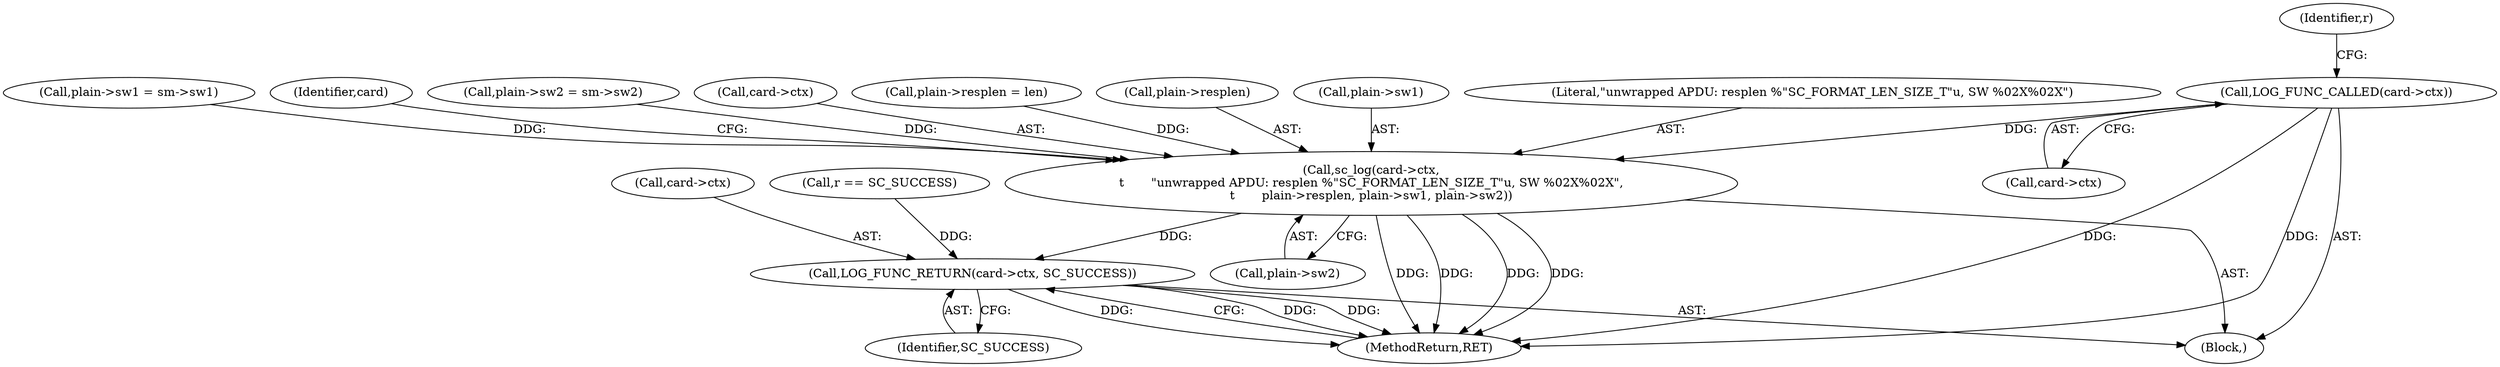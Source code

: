 digraph "0_OpenSC_360e95d45ac4123255a4c796db96337f332160ad#diff-d643a0fa169471dbf2912f4866dc49c5_1@pointer" {
"1000128" [label="(Call,LOG_FUNC_CALLED(card->ctx))"];
"1000211" [label="(Call,sc_log(card->ctx,\n\t       \"unwrapped APDU: resplen %\"SC_FORMAT_LEN_SIZE_T\"u, SW %02X%02X\",\n\t       plain->resplen, plain->sw1, plain->sw2))"];
"1000225" [label="(Call,LOG_FUNC_RETURN(card->ctx, SC_SUCCESS))"];
"1000227" [label="(Identifier,card)"];
"1000133" [label="(Identifier,r)"];
"1000204" [label="(Call,plain->sw2 = sm->sw2)"];
"1000229" [label="(Identifier,SC_SUCCESS)"];
"1000143" [label="(Call,r == SC_SUCCESS)"];
"1000212" [label="(Call,card->ctx)"];
"1000192" [label="(Call,plain->resplen = len)"];
"1000225" [label="(Call,LOG_FUNC_RETURN(card->ctx, SC_SUCCESS))"];
"1000230" [label="(MethodReturn,RET)"];
"1000216" [label="(Call,plain->resplen)"];
"1000128" [label="(Call,LOG_FUNC_CALLED(card->ctx))"];
"1000226" [label="(Call,card->ctx)"];
"1000211" [label="(Call,sc_log(card->ctx,\n\t       \"unwrapped APDU: resplen %\"SC_FORMAT_LEN_SIZE_T\"u, SW %02X%02X\",\n\t       plain->resplen, plain->sw1, plain->sw2))"];
"1000222" [label="(Call,plain->sw2)"];
"1000219" [label="(Call,plain->sw1)"];
"1000104" [label="(Block,)"];
"1000129" [label="(Call,card->ctx)"];
"1000215" [label="(Literal,\"unwrapped APDU: resplen %\"SC_FORMAT_LEN_SIZE_T\"u, SW %02X%02X\")"];
"1000197" [label="(Call,plain->sw1 = sm->sw1)"];
"1000128" -> "1000104"  [label="AST: "];
"1000128" -> "1000129"  [label="CFG: "];
"1000129" -> "1000128"  [label="AST: "];
"1000133" -> "1000128"  [label="CFG: "];
"1000128" -> "1000230"  [label="DDG: "];
"1000128" -> "1000230"  [label="DDG: "];
"1000128" -> "1000211"  [label="DDG: "];
"1000211" -> "1000104"  [label="AST: "];
"1000211" -> "1000222"  [label="CFG: "];
"1000212" -> "1000211"  [label="AST: "];
"1000215" -> "1000211"  [label="AST: "];
"1000216" -> "1000211"  [label="AST: "];
"1000219" -> "1000211"  [label="AST: "];
"1000222" -> "1000211"  [label="AST: "];
"1000227" -> "1000211"  [label="CFG: "];
"1000211" -> "1000230"  [label="DDG: "];
"1000211" -> "1000230"  [label="DDG: "];
"1000211" -> "1000230"  [label="DDG: "];
"1000211" -> "1000230"  [label="DDG: "];
"1000192" -> "1000211"  [label="DDG: "];
"1000197" -> "1000211"  [label="DDG: "];
"1000204" -> "1000211"  [label="DDG: "];
"1000211" -> "1000225"  [label="DDG: "];
"1000225" -> "1000104"  [label="AST: "];
"1000225" -> "1000229"  [label="CFG: "];
"1000226" -> "1000225"  [label="AST: "];
"1000229" -> "1000225"  [label="AST: "];
"1000230" -> "1000225"  [label="CFG: "];
"1000225" -> "1000230"  [label="DDG: "];
"1000225" -> "1000230"  [label="DDG: "];
"1000225" -> "1000230"  [label="DDG: "];
"1000143" -> "1000225"  [label="DDG: "];
}
